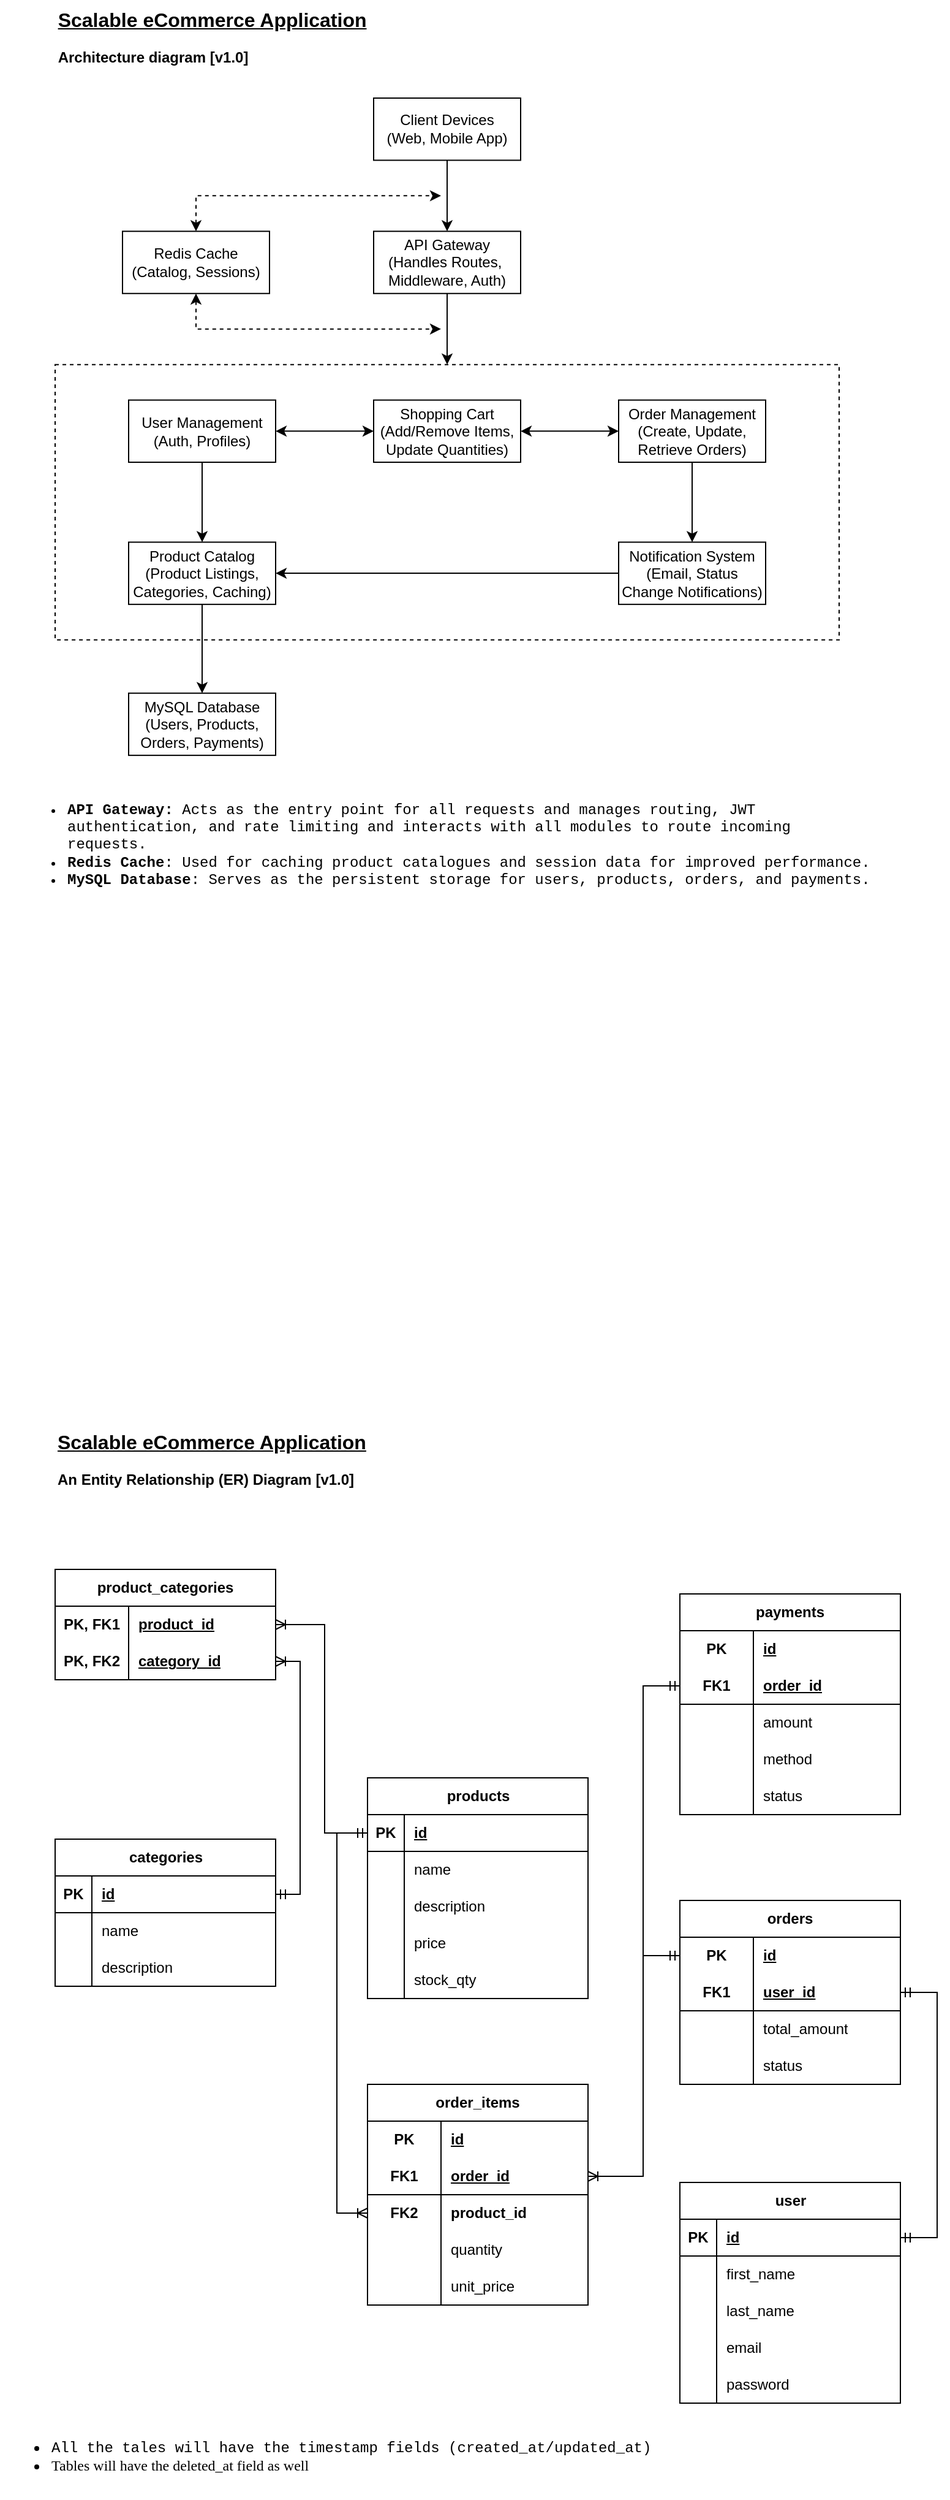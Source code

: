 <mxfile version="24.6.3" type="device">
  <diagram name="Page-1" id="AkU7p8pVx_OWg4FZY7pS">
    <mxGraphModel dx="1878" dy="1005" grid="1" gridSize="10" guides="1" tooltips="1" connect="1" arrows="1" fold="1" page="1" pageScale="1" pageWidth="850" pageHeight="1100" math="0" shadow="0">
      <root>
        <mxCell id="0" />
        <mxCell id="1" parent="0" />
        <mxCell id="Muo0XdyIpkIlNOoWgdLC-161" value="" style="group" vertex="1" connectable="0" parent="1">
          <mxGeometry x="60" y="40" width="660" height="746.457" as="geometry" />
        </mxCell>
        <mxCell id="Muo0XdyIpkIlNOoWgdLC-29" value="&lt;div&gt;&lt;b&gt;&lt;font style=&quot;font-size: 16px;&quot;&gt;&lt;u&gt;Scalable eCommerce Application&lt;/u&gt;&amp;nbsp;&lt;/font&gt;&lt;/b&gt;&lt;/div&gt;&lt;div align=&quot;left&quot;&gt;&lt;b style=&quot;font-size: 7px;&quot;&gt;&lt;font style=&quot;font-size: 7px;&quot;&gt;&amp;nbsp; &lt;br&gt;&lt;/font&gt;&lt;/b&gt;&lt;/div&gt;&lt;div align=&quot;left&quot;&gt;&lt;b&gt;&lt;font style=&quot;font-size: 12px;&quot;&gt;Architecture diagram [v1.0]&lt;/font&gt;&lt;/b&gt;&lt;/div&gt;" style="text;html=1;align=center;verticalAlign=middle;resizable=0;points=[];autosize=1;strokeColor=none;fillColor=none;" vertex="1" parent="Muo0XdyIpkIlNOoWgdLC-161">
          <mxGeometry x="10" width="280" height="60" as="geometry" />
        </mxCell>
        <mxCell id="Muo0XdyIpkIlNOoWgdLC-5" style="edgeStyle=orthogonalEdgeStyle;rounded=0;orthogonalLoop=1;jettySize=auto;html=1;" edge="1" parent="Muo0XdyIpkIlNOoWgdLC-161" source="Muo0XdyIpkIlNOoWgdLC-1" target="Muo0XdyIpkIlNOoWgdLC-2">
          <mxGeometry relative="1" as="geometry" />
        </mxCell>
        <mxCell id="Muo0XdyIpkIlNOoWgdLC-1" value="&lt;div&gt;Client Devices&lt;/div&gt;&lt;div&gt;(Web, Mobile App)&lt;/div&gt;" style="html=1;dashed=0;whiteSpace=wrap;" vertex="1" parent="Muo0XdyIpkIlNOoWgdLC-161">
          <mxGeometry x="280" y="80" width="120" height="50.709" as="geometry" />
        </mxCell>
        <mxCell id="Muo0XdyIpkIlNOoWgdLC-20" style="edgeStyle=orthogonalEdgeStyle;rounded=0;orthogonalLoop=1;jettySize=auto;html=1;entryX=0.5;entryY=0;entryDx=0;entryDy=0;" edge="1" parent="Muo0XdyIpkIlNOoWgdLC-161" source="Muo0XdyIpkIlNOoWgdLC-2" target="Muo0XdyIpkIlNOoWgdLC-19">
          <mxGeometry relative="1" as="geometry" />
        </mxCell>
        <mxCell id="Muo0XdyIpkIlNOoWgdLC-2" value="&lt;div&gt;API Gateway&lt;/div&gt;&lt;div&gt;(Handles Routes,&amp;nbsp; Middleware, Auth)&lt;/div&gt;" style="html=1;dashed=0;whiteSpace=wrap;" vertex="1" parent="Muo0XdyIpkIlNOoWgdLC-161">
          <mxGeometry x="280" y="188.661" width="120" height="50.709" as="geometry" />
        </mxCell>
        <mxCell id="Muo0XdyIpkIlNOoWgdLC-17" style="edgeStyle=orthogonalEdgeStyle;rounded=0;orthogonalLoop=1;jettySize=auto;html=1;" edge="1" parent="Muo0XdyIpkIlNOoWgdLC-161" source="Muo0XdyIpkIlNOoWgdLC-9" target="Muo0XdyIpkIlNOoWgdLC-10">
          <mxGeometry relative="1" as="geometry" />
        </mxCell>
        <mxCell id="Muo0XdyIpkIlNOoWgdLC-10" value="&lt;div&gt;MySQL Database&lt;/div&gt;&lt;div&gt;(Users, Products, Orders, Payments)&lt;/div&gt;" style="html=1;dashed=0;whiteSpace=wrap;" vertex="1" parent="Muo0XdyIpkIlNOoWgdLC-161">
          <mxGeometry x="80" y="565.354" width="120" height="50.709" as="geometry" />
        </mxCell>
        <mxCell id="Muo0XdyIpkIlNOoWgdLC-22" style="edgeStyle=elbowEdgeStyle;rounded=0;orthogonalLoop=1;jettySize=auto;html=1;startArrow=classic;startFill=1;endArrow=classic;endFill=1;dashed=1;" edge="1" parent="Muo0XdyIpkIlNOoWgdLC-161" source="Muo0XdyIpkIlNOoWgdLC-11">
          <mxGeometry relative="1" as="geometry">
            <mxPoint x="335" y="268.346" as="targetPoint" />
            <Array as="points">
              <mxPoint x="135" y="261.102" />
            </Array>
          </mxGeometry>
        </mxCell>
        <mxCell id="Muo0XdyIpkIlNOoWgdLC-11" value="&lt;div&gt;Redis Cache&lt;/div&gt;&lt;div&gt;(Catalog, Sessions)&lt;/div&gt;" style="html=1;dashed=0;whiteSpace=wrap;" vertex="1" parent="Muo0XdyIpkIlNOoWgdLC-161">
          <mxGeometry x="75" y="188.661" width="120" height="50.709" as="geometry" />
        </mxCell>
        <mxCell id="Muo0XdyIpkIlNOoWgdLC-21" value="" style="group" vertex="1" connectable="0" parent="Muo0XdyIpkIlNOoWgdLC-161">
          <mxGeometry x="20" y="297.323" width="640" height="224.567" as="geometry" />
        </mxCell>
        <mxCell id="Muo0XdyIpkIlNOoWgdLC-19" value="" style="html=1;dashed=1;whiteSpace=wrap;fillColor=none;" vertex="1" parent="Muo0XdyIpkIlNOoWgdLC-21">
          <mxGeometry width="640" height="224.567" as="geometry" />
        </mxCell>
        <mxCell id="Muo0XdyIpkIlNOoWgdLC-12" style="edgeStyle=orthogonalEdgeStyle;rounded=0;orthogonalLoop=1;jettySize=auto;html=1;startArrow=classic;startFill=1;" edge="1" parent="Muo0XdyIpkIlNOoWgdLC-21" source="Muo0XdyIpkIlNOoWgdLC-3" target="Muo0XdyIpkIlNOoWgdLC-4">
          <mxGeometry relative="1" as="geometry" />
        </mxCell>
        <mxCell id="Muo0XdyIpkIlNOoWgdLC-13" style="edgeStyle=orthogonalEdgeStyle;rounded=0;orthogonalLoop=1;jettySize=auto;html=1;startArrow=classic;startFill=1;" edge="1" parent="Muo0XdyIpkIlNOoWgdLC-21" source="Muo0XdyIpkIlNOoWgdLC-3" target="Muo0XdyIpkIlNOoWgdLC-7">
          <mxGeometry relative="1" as="geometry" />
        </mxCell>
        <mxCell id="Muo0XdyIpkIlNOoWgdLC-3" value="&lt;div&gt;Shopping Cart&lt;/div&gt;&lt;div&gt;(Add/Remove Items, Update Quantities)&lt;/div&gt;" style="html=1;dashed=0;whiteSpace=wrap;" vertex="1" parent="Muo0XdyIpkIlNOoWgdLC-21">
          <mxGeometry x="260" y="28.976" width="120" height="50.709" as="geometry" />
        </mxCell>
        <mxCell id="Muo0XdyIpkIlNOoWgdLC-16" style="edgeStyle=orthogonalEdgeStyle;rounded=0;orthogonalLoop=1;jettySize=auto;html=1;" edge="1" parent="Muo0XdyIpkIlNOoWgdLC-21" source="Muo0XdyIpkIlNOoWgdLC-4" target="Muo0XdyIpkIlNOoWgdLC-9">
          <mxGeometry relative="1" as="geometry" />
        </mxCell>
        <mxCell id="Muo0XdyIpkIlNOoWgdLC-4" value="&lt;div&gt;User Management&lt;/div&gt;&lt;div&gt;(Auth, Profiles)&lt;/div&gt;" style="html=1;dashed=0;whiteSpace=wrap;" vertex="1" parent="Muo0XdyIpkIlNOoWgdLC-21">
          <mxGeometry x="60" y="28.976" width="120" height="50.709" as="geometry" />
        </mxCell>
        <mxCell id="Muo0XdyIpkIlNOoWgdLC-14" style="edgeStyle=orthogonalEdgeStyle;rounded=0;orthogonalLoop=1;jettySize=auto;html=1;" edge="1" parent="Muo0XdyIpkIlNOoWgdLC-21" source="Muo0XdyIpkIlNOoWgdLC-7" target="Muo0XdyIpkIlNOoWgdLC-8">
          <mxGeometry relative="1" as="geometry" />
        </mxCell>
        <mxCell id="Muo0XdyIpkIlNOoWgdLC-7" value="&lt;div&gt;Order Management&lt;/div&gt;&lt;div&gt;(Create, Update, Retrieve Orders)&lt;/div&gt;" style="html=1;dashed=0;whiteSpace=wrap;" vertex="1" parent="Muo0XdyIpkIlNOoWgdLC-21">
          <mxGeometry x="460" y="28.976" width="120" height="50.709" as="geometry" />
        </mxCell>
        <mxCell id="Muo0XdyIpkIlNOoWgdLC-18" style="edgeStyle=orthogonalEdgeStyle;rounded=0;orthogonalLoop=1;jettySize=auto;html=1;" edge="1" parent="Muo0XdyIpkIlNOoWgdLC-21" source="Muo0XdyIpkIlNOoWgdLC-8" target="Muo0XdyIpkIlNOoWgdLC-9">
          <mxGeometry relative="1" as="geometry" />
        </mxCell>
        <mxCell id="Muo0XdyIpkIlNOoWgdLC-8" value="&lt;div&gt;Notification System&lt;/div&gt;&lt;div&gt;(Email, Status Change Notifications)&lt;/div&gt;" style="html=1;dashed=0;whiteSpace=wrap;" vertex="1" parent="Muo0XdyIpkIlNOoWgdLC-21">
          <mxGeometry x="460" y="144.882" width="120" height="50.709" as="geometry" />
        </mxCell>
        <mxCell id="Muo0XdyIpkIlNOoWgdLC-9" value="&lt;div&gt;Product Catalog&lt;/div&gt;&lt;div&gt;(Product Listings, Categories, Caching)&lt;/div&gt;" style="html=1;dashed=0;whiteSpace=wrap;" vertex="1" parent="Muo0XdyIpkIlNOoWgdLC-21">
          <mxGeometry x="60" y="144.882" width="120" height="50.709" as="geometry" />
        </mxCell>
        <mxCell id="Muo0XdyIpkIlNOoWgdLC-23" style="rounded=0;orthogonalLoop=1;jettySize=auto;html=1;startArrow=classic;startFill=1;endArrow=classic;endFill=1;exitX=0.5;exitY=0;exitDx=0;exitDy=0;edgeStyle=elbowEdgeStyle;dashed=1;" edge="1" parent="Muo0XdyIpkIlNOoWgdLC-161" source="Muo0XdyIpkIlNOoWgdLC-11">
          <mxGeometry relative="1" as="geometry">
            <mxPoint x="335" y="159.685" as="targetPoint" />
            <mxPoint x="145" y="246.614" as="sourcePoint" />
            <Array as="points">
              <mxPoint x="135" y="159.685" />
            </Array>
          </mxGeometry>
        </mxCell>
        <mxCell id="Muo0XdyIpkIlNOoWgdLC-27" value="&lt;div&gt;&lt;ul&gt;&lt;li&gt;&lt;strong&gt;API Gateway: &lt;/strong&gt;Acts as the entry point for all requests and manages routing, JWT authentication, and rate limiting and interacts with all modules to route incoming requests.&lt;/li&gt;&lt;li&gt;&lt;strong&gt;Redis Cache&lt;/strong&gt;: Used for caching product catalogues and session data for improved performance.&lt;/li&gt;&lt;li&gt;&lt;strong&gt;MySQL Database&lt;/strong&gt;: Serves as the persistent storage for users, products, orders, and payments.&lt;/li&gt;&lt;/ul&gt;&lt;/div&gt;" style="html=1;align=left;fillColor=none;strokeColor=none;strokeWidth=0;labelPosition=center;verticalLabelPosition=middle;verticalAlign=middle;whiteSpace=wrap;spacing=-30;fontFamily=Courier New;" vertex="1" parent="Muo0XdyIpkIlNOoWgdLC-161">
          <mxGeometry x="20" y="630.551" width="640" height="115.906" as="geometry" />
        </mxCell>
        <mxCell id="Muo0XdyIpkIlNOoWgdLC-165" value="" style="group" vertex="1" connectable="0" parent="1">
          <mxGeometry x="35" y="1200" width="765" height="878" as="geometry" />
        </mxCell>
        <mxCell id="Muo0XdyIpkIlNOoWgdLC-56" value="categories" style="shape=table;startSize=30;container=1;collapsible=1;childLayout=tableLayout;fixedRows=1;rowLines=0;fontStyle=1;align=center;resizeLast=1;html=1;" vertex="1" parent="Muo0XdyIpkIlNOoWgdLC-165">
          <mxGeometry x="45" y="340" width="180" height="120" as="geometry" />
        </mxCell>
        <mxCell id="Muo0XdyIpkIlNOoWgdLC-57" value="" style="shape=tableRow;horizontal=0;startSize=0;swimlaneHead=0;swimlaneBody=0;fillColor=none;collapsible=0;dropTarget=0;points=[[0,0.5],[1,0.5]];portConstraint=eastwest;top=0;left=0;right=0;bottom=1;" vertex="1" parent="Muo0XdyIpkIlNOoWgdLC-56">
          <mxGeometry y="30" width="180" height="30" as="geometry" />
        </mxCell>
        <mxCell id="Muo0XdyIpkIlNOoWgdLC-58" value="PK" style="shape=partialRectangle;connectable=0;fillColor=none;top=0;left=0;bottom=0;right=0;fontStyle=1;overflow=hidden;whiteSpace=wrap;html=1;" vertex="1" parent="Muo0XdyIpkIlNOoWgdLC-57">
          <mxGeometry width="30" height="30" as="geometry">
            <mxRectangle width="30" height="30" as="alternateBounds" />
          </mxGeometry>
        </mxCell>
        <mxCell id="Muo0XdyIpkIlNOoWgdLC-59" value="id" style="shape=partialRectangle;connectable=0;fillColor=none;top=0;left=0;bottom=0;right=0;align=left;spacingLeft=6;fontStyle=5;overflow=hidden;whiteSpace=wrap;html=1;" vertex="1" parent="Muo0XdyIpkIlNOoWgdLC-57">
          <mxGeometry x="30" width="150" height="30" as="geometry">
            <mxRectangle width="150" height="30" as="alternateBounds" />
          </mxGeometry>
        </mxCell>
        <mxCell id="Muo0XdyIpkIlNOoWgdLC-60" value="" style="shape=tableRow;horizontal=0;startSize=0;swimlaneHead=0;swimlaneBody=0;fillColor=none;collapsible=0;dropTarget=0;points=[[0,0.5],[1,0.5]];portConstraint=eastwest;top=0;left=0;right=0;bottom=0;" vertex="1" parent="Muo0XdyIpkIlNOoWgdLC-56">
          <mxGeometry y="60" width="180" height="30" as="geometry" />
        </mxCell>
        <mxCell id="Muo0XdyIpkIlNOoWgdLC-61" value="" style="shape=partialRectangle;connectable=0;fillColor=none;top=0;left=0;bottom=0;right=0;editable=1;overflow=hidden;whiteSpace=wrap;html=1;" vertex="1" parent="Muo0XdyIpkIlNOoWgdLC-60">
          <mxGeometry width="30" height="30" as="geometry">
            <mxRectangle width="30" height="30" as="alternateBounds" />
          </mxGeometry>
        </mxCell>
        <mxCell id="Muo0XdyIpkIlNOoWgdLC-62" value="name" style="shape=partialRectangle;connectable=0;fillColor=none;top=0;left=0;bottom=0;right=0;align=left;spacingLeft=6;overflow=hidden;whiteSpace=wrap;html=1;" vertex="1" parent="Muo0XdyIpkIlNOoWgdLC-60">
          <mxGeometry x="30" width="150" height="30" as="geometry">
            <mxRectangle width="150" height="30" as="alternateBounds" />
          </mxGeometry>
        </mxCell>
        <mxCell id="Muo0XdyIpkIlNOoWgdLC-63" value="" style="shape=tableRow;horizontal=0;startSize=0;swimlaneHead=0;swimlaneBody=0;fillColor=none;collapsible=0;dropTarget=0;points=[[0,0.5],[1,0.5]];portConstraint=eastwest;top=0;left=0;right=0;bottom=0;" vertex="1" parent="Muo0XdyIpkIlNOoWgdLC-56">
          <mxGeometry y="90" width="180" height="30" as="geometry" />
        </mxCell>
        <mxCell id="Muo0XdyIpkIlNOoWgdLC-64" value="" style="shape=partialRectangle;connectable=0;fillColor=none;top=0;left=0;bottom=0;right=0;editable=1;overflow=hidden;whiteSpace=wrap;html=1;" vertex="1" parent="Muo0XdyIpkIlNOoWgdLC-63">
          <mxGeometry width="30" height="30" as="geometry">
            <mxRectangle width="30" height="30" as="alternateBounds" />
          </mxGeometry>
        </mxCell>
        <mxCell id="Muo0XdyIpkIlNOoWgdLC-65" value="description" style="shape=partialRectangle;connectable=0;fillColor=none;top=0;left=0;bottom=0;right=0;align=left;spacingLeft=6;overflow=hidden;whiteSpace=wrap;html=1;" vertex="1" parent="Muo0XdyIpkIlNOoWgdLC-63">
          <mxGeometry x="30" width="150" height="30" as="geometry">
            <mxRectangle width="150" height="30" as="alternateBounds" />
          </mxGeometry>
        </mxCell>
        <mxCell id="Muo0XdyIpkIlNOoWgdLC-81" value="orders" style="shape=table;startSize=30;container=1;collapsible=1;childLayout=tableLayout;fixedRows=1;rowLines=0;fontStyle=1;align=center;resizeLast=1;html=1;whiteSpace=wrap;" vertex="1" parent="Muo0XdyIpkIlNOoWgdLC-165">
          <mxGeometry x="555" y="390" width="180" height="150" as="geometry" />
        </mxCell>
        <mxCell id="Muo0XdyIpkIlNOoWgdLC-82" value="" style="shape=tableRow;horizontal=0;startSize=0;swimlaneHead=0;swimlaneBody=0;fillColor=none;collapsible=0;dropTarget=0;points=[[0,0.5],[1,0.5]];portConstraint=eastwest;top=0;left=0;right=0;bottom=0;html=1;" vertex="1" parent="Muo0XdyIpkIlNOoWgdLC-81">
          <mxGeometry y="30" width="180" height="30" as="geometry" />
        </mxCell>
        <mxCell id="Muo0XdyIpkIlNOoWgdLC-83" value="PK" style="shape=partialRectangle;connectable=0;fillColor=none;top=0;left=0;bottom=0;right=0;fontStyle=1;overflow=hidden;html=1;whiteSpace=wrap;" vertex="1" parent="Muo0XdyIpkIlNOoWgdLC-82">
          <mxGeometry width="60" height="30" as="geometry">
            <mxRectangle width="60" height="30" as="alternateBounds" />
          </mxGeometry>
        </mxCell>
        <mxCell id="Muo0XdyIpkIlNOoWgdLC-84" value="&lt;div&gt;id&lt;/div&gt;" style="shape=partialRectangle;connectable=0;fillColor=none;top=0;left=0;bottom=0;right=0;align=left;spacingLeft=6;fontStyle=5;overflow=hidden;html=1;whiteSpace=wrap;" vertex="1" parent="Muo0XdyIpkIlNOoWgdLC-82">
          <mxGeometry x="60" width="120" height="30" as="geometry">
            <mxRectangle width="120" height="30" as="alternateBounds" />
          </mxGeometry>
        </mxCell>
        <mxCell id="Muo0XdyIpkIlNOoWgdLC-85" value="" style="shape=tableRow;horizontal=0;startSize=0;swimlaneHead=0;swimlaneBody=0;fillColor=none;collapsible=0;dropTarget=0;points=[[0,0.5],[1,0.5]];portConstraint=eastwest;top=0;left=0;right=0;bottom=1;html=1;" vertex="1" parent="Muo0XdyIpkIlNOoWgdLC-81">
          <mxGeometry y="60" width="180" height="30" as="geometry" />
        </mxCell>
        <mxCell id="Muo0XdyIpkIlNOoWgdLC-86" value="FK1" style="shape=partialRectangle;connectable=0;fillColor=none;top=0;left=0;bottom=0;right=0;fontStyle=1;overflow=hidden;html=1;whiteSpace=wrap;" vertex="1" parent="Muo0XdyIpkIlNOoWgdLC-85">
          <mxGeometry width="60" height="30" as="geometry">
            <mxRectangle width="60" height="30" as="alternateBounds" />
          </mxGeometry>
        </mxCell>
        <mxCell id="Muo0XdyIpkIlNOoWgdLC-87" value="user_id" style="shape=partialRectangle;connectable=0;fillColor=none;top=0;left=0;bottom=0;right=0;align=left;spacingLeft=6;fontStyle=5;overflow=hidden;html=1;whiteSpace=wrap;" vertex="1" parent="Muo0XdyIpkIlNOoWgdLC-85">
          <mxGeometry x="60" width="120" height="30" as="geometry">
            <mxRectangle width="120" height="30" as="alternateBounds" />
          </mxGeometry>
        </mxCell>
        <mxCell id="Muo0XdyIpkIlNOoWgdLC-88" value="" style="shape=tableRow;horizontal=0;startSize=0;swimlaneHead=0;swimlaneBody=0;fillColor=none;collapsible=0;dropTarget=0;points=[[0,0.5],[1,0.5]];portConstraint=eastwest;top=0;left=0;right=0;bottom=0;html=1;" vertex="1" parent="Muo0XdyIpkIlNOoWgdLC-81">
          <mxGeometry y="90" width="180" height="30" as="geometry" />
        </mxCell>
        <mxCell id="Muo0XdyIpkIlNOoWgdLC-89" value="" style="shape=partialRectangle;connectable=0;fillColor=none;top=0;left=0;bottom=0;right=0;editable=1;overflow=hidden;html=1;whiteSpace=wrap;" vertex="1" parent="Muo0XdyIpkIlNOoWgdLC-88">
          <mxGeometry width="60" height="30" as="geometry">
            <mxRectangle width="60" height="30" as="alternateBounds" />
          </mxGeometry>
        </mxCell>
        <mxCell id="Muo0XdyIpkIlNOoWgdLC-90" value="total_amount" style="shape=partialRectangle;connectable=0;fillColor=none;top=0;left=0;bottom=0;right=0;align=left;spacingLeft=6;overflow=hidden;html=1;whiteSpace=wrap;" vertex="1" parent="Muo0XdyIpkIlNOoWgdLC-88">
          <mxGeometry x="60" width="120" height="30" as="geometry">
            <mxRectangle width="120" height="30" as="alternateBounds" />
          </mxGeometry>
        </mxCell>
        <mxCell id="Muo0XdyIpkIlNOoWgdLC-91" value="" style="shape=tableRow;horizontal=0;startSize=0;swimlaneHead=0;swimlaneBody=0;fillColor=none;collapsible=0;dropTarget=0;points=[[0,0.5],[1,0.5]];portConstraint=eastwest;top=0;left=0;right=0;bottom=0;html=1;" vertex="1" parent="Muo0XdyIpkIlNOoWgdLC-81">
          <mxGeometry y="120" width="180" height="30" as="geometry" />
        </mxCell>
        <mxCell id="Muo0XdyIpkIlNOoWgdLC-92" value="" style="shape=partialRectangle;connectable=0;fillColor=none;top=0;left=0;bottom=0;right=0;editable=1;overflow=hidden;html=1;whiteSpace=wrap;" vertex="1" parent="Muo0XdyIpkIlNOoWgdLC-91">
          <mxGeometry width="60" height="30" as="geometry">
            <mxRectangle width="60" height="30" as="alternateBounds" />
          </mxGeometry>
        </mxCell>
        <mxCell id="Muo0XdyIpkIlNOoWgdLC-93" value="status" style="shape=partialRectangle;connectable=0;fillColor=none;top=0;left=0;bottom=0;right=0;align=left;spacingLeft=6;overflow=hidden;html=1;whiteSpace=wrap;" vertex="1" parent="Muo0XdyIpkIlNOoWgdLC-91">
          <mxGeometry x="60" width="120" height="30" as="geometry">
            <mxRectangle width="120" height="30" as="alternateBounds" />
          </mxGeometry>
        </mxCell>
        <mxCell id="Muo0XdyIpkIlNOoWgdLC-94" value="payments" style="shape=table;startSize=30;container=1;collapsible=1;childLayout=tableLayout;fixedRows=1;rowLines=0;fontStyle=1;align=center;resizeLast=1;html=1;whiteSpace=wrap;" vertex="1" parent="Muo0XdyIpkIlNOoWgdLC-165">
          <mxGeometry x="555" y="140" width="180" height="180" as="geometry" />
        </mxCell>
        <mxCell id="Muo0XdyIpkIlNOoWgdLC-95" value="" style="shape=tableRow;horizontal=0;startSize=0;swimlaneHead=0;swimlaneBody=0;fillColor=none;collapsible=0;dropTarget=0;points=[[0,0.5],[1,0.5]];portConstraint=eastwest;top=0;left=0;right=0;bottom=0;html=1;" vertex="1" parent="Muo0XdyIpkIlNOoWgdLC-94">
          <mxGeometry y="30" width="180" height="30" as="geometry" />
        </mxCell>
        <mxCell id="Muo0XdyIpkIlNOoWgdLC-96" value="PK" style="shape=partialRectangle;connectable=0;fillColor=none;top=0;left=0;bottom=0;right=0;fontStyle=1;overflow=hidden;html=1;whiteSpace=wrap;" vertex="1" parent="Muo0XdyIpkIlNOoWgdLC-95">
          <mxGeometry width="60" height="30" as="geometry">
            <mxRectangle width="60" height="30" as="alternateBounds" />
          </mxGeometry>
        </mxCell>
        <mxCell id="Muo0XdyIpkIlNOoWgdLC-97" value="&lt;div&gt;id&lt;/div&gt;" style="shape=partialRectangle;connectable=0;fillColor=none;top=0;left=0;bottom=0;right=0;align=left;spacingLeft=6;fontStyle=5;overflow=hidden;html=1;whiteSpace=wrap;" vertex="1" parent="Muo0XdyIpkIlNOoWgdLC-95">
          <mxGeometry x="60" width="120" height="30" as="geometry">
            <mxRectangle width="120" height="30" as="alternateBounds" />
          </mxGeometry>
        </mxCell>
        <mxCell id="Muo0XdyIpkIlNOoWgdLC-98" value="" style="shape=tableRow;horizontal=0;startSize=0;swimlaneHead=0;swimlaneBody=0;fillColor=none;collapsible=0;dropTarget=0;points=[[0,0.5],[1,0.5]];portConstraint=eastwest;top=0;left=0;right=0;bottom=1;html=1;" vertex="1" parent="Muo0XdyIpkIlNOoWgdLC-94">
          <mxGeometry y="60" width="180" height="30" as="geometry" />
        </mxCell>
        <mxCell id="Muo0XdyIpkIlNOoWgdLC-99" value="FK1" style="shape=partialRectangle;connectable=0;fillColor=none;top=0;left=0;bottom=0;right=0;fontStyle=1;overflow=hidden;html=1;whiteSpace=wrap;" vertex="1" parent="Muo0XdyIpkIlNOoWgdLC-98">
          <mxGeometry width="60" height="30" as="geometry">
            <mxRectangle width="60" height="30" as="alternateBounds" />
          </mxGeometry>
        </mxCell>
        <mxCell id="Muo0XdyIpkIlNOoWgdLC-100" value="order_id" style="shape=partialRectangle;connectable=0;fillColor=none;top=0;left=0;bottom=0;right=0;align=left;spacingLeft=6;fontStyle=5;overflow=hidden;html=1;whiteSpace=wrap;" vertex="1" parent="Muo0XdyIpkIlNOoWgdLC-98">
          <mxGeometry x="60" width="120" height="30" as="geometry">
            <mxRectangle width="120" height="30" as="alternateBounds" />
          </mxGeometry>
        </mxCell>
        <mxCell id="Muo0XdyIpkIlNOoWgdLC-101" value="" style="shape=tableRow;horizontal=0;startSize=0;swimlaneHead=0;swimlaneBody=0;fillColor=none;collapsible=0;dropTarget=0;points=[[0,0.5],[1,0.5]];portConstraint=eastwest;top=0;left=0;right=0;bottom=0;html=1;" vertex="1" parent="Muo0XdyIpkIlNOoWgdLC-94">
          <mxGeometry y="90" width="180" height="30" as="geometry" />
        </mxCell>
        <mxCell id="Muo0XdyIpkIlNOoWgdLC-102" value="" style="shape=partialRectangle;connectable=0;fillColor=none;top=0;left=0;bottom=0;right=0;editable=1;overflow=hidden;html=1;whiteSpace=wrap;" vertex="1" parent="Muo0XdyIpkIlNOoWgdLC-101">
          <mxGeometry width="60" height="30" as="geometry">
            <mxRectangle width="60" height="30" as="alternateBounds" />
          </mxGeometry>
        </mxCell>
        <mxCell id="Muo0XdyIpkIlNOoWgdLC-103" value="amount" style="shape=partialRectangle;connectable=0;fillColor=none;top=0;left=0;bottom=0;right=0;align=left;spacingLeft=6;overflow=hidden;html=1;whiteSpace=wrap;" vertex="1" parent="Muo0XdyIpkIlNOoWgdLC-101">
          <mxGeometry x="60" width="120" height="30" as="geometry">
            <mxRectangle width="120" height="30" as="alternateBounds" />
          </mxGeometry>
        </mxCell>
        <mxCell id="Muo0XdyIpkIlNOoWgdLC-104" value="" style="shape=tableRow;horizontal=0;startSize=0;swimlaneHead=0;swimlaneBody=0;fillColor=none;collapsible=0;dropTarget=0;points=[[0,0.5],[1,0.5]];portConstraint=eastwest;top=0;left=0;right=0;bottom=0;html=1;" vertex="1" parent="Muo0XdyIpkIlNOoWgdLC-94">
          <mxGeometry y="120" width="180" height="30" as="geometry" />
        </mxCell>
        <mxCell id="Muo0XdyIpkIlNOoWgdLC-105" value="" style="shape=partialRectangle;connectable=0;fillColor=none;top=0;left=0;bottom=0;right=0;editable=1;overflow=hidden;html=1;whiteSpace=wrap;" vertex="1" parent="Muo0XdyIpkIlNOoWgdLC-104">
          <mxGeometry width="60" height="30" as="geometry">
            <mxRectangle width="60" height="30" as="alternateBounds" />
          </mxGeometry>
        </mxCell>
        <mxCell id="Muo0XdyIpkIlNOoWgdLC-106" value="method" style="shape=partialRectangle;connectable=0;fillColor=none;top=0;left=0;bottom=0;right=0;align=left;spacingLeft=6;overflow=hidden;html=1;whiteSpace=wrap;" vertex="1" parent="Muo0XdyIpkIlNOoWgdLC-104">
          <mxGeometry x="60" width="120" height="30" as="geometry">
            <mxRectangle width="120" height="30" as="alternateBounds" />
          </mxGeometry>
        </mxCell>
        <mxCell id="Muo0XdyIpkIlNOoWgdLC-107" value="" style="shape=tableRow;horizontal=0;startSize=0;swimlaneHead=0;swimlaneBody=0;fillColor=none;collapsible=0;dropTarget=0;points=[[0,0.5],[1,0.5]];portConstraint=eastwest;top=0;left=0;right=0;bottom=0;html=1;" vertex="1" parent="Muo0XdyIpkIlNOoWgdLC-94">
          <mxGeometry y="150" width="180" height="30" as="geometry" />
        </mxCell>
        <mxCell id="Muo0XdyIpkIlNOoWgdLC-108" value="" style="shape=partialRectangle;connectable=0;fillColor=none;top=0;left=0;bottom=0;right=0;editable=1;overflow=hidden;html=1;whiteSpace=wrap;" vertex="1" parent="Muo0XdyIpkIlNOoWgdLC-107">
          <mxGeometry width="60" height="30" as="geometry">
            <mxRectangle width="60" height="30" as="alternateBounds" />
          </mxGeometry>
        </mxCell>
        <mxCell id="Muo0XdyIpkIlNOoWgdLC-109" value="status" style="shape=partialRectangle;connectable=0;fillColor=none;top=0;left=0;bottom=0;right=0;align=left;spacingLeft=6;overflow=hidden;html=1;whiteSpace=wrap;" vertex="1" parent="Muo0XdyIpkIlNOoWgdLC-107">
          <mxGeometry x="60" width="120" height="30" as="geometry">
            <mxRectangle width="120" height="30" as="alternateBounds" />
          </mxGeometry>
        </mxCell>
        <mxCell id="Muo0XdyIpkIlNOoWgdLC-135" value="product_categories" style="shape=table;startSize=30;container=1;collapsible=1;childLayout=tableLayout;fixedRows=1;rowLines=0;fontStyle=1;align=center;resizeLast=1;html=1;whiteSpace=wrap;" vertex="1" parent="Muo0XdyIpkIlNOoWgdLC-165">
          <mxGeometry x="45" y="120" width="180" height="90" as="geometry" />
        </mxCell>
        <mxCell id="Muo0XdyIpkIlNOoWgdLC-136" value="" style="shape=tableRow;horizontal=0;startSize=0;swimlaneHead=0;swimlaneBody=0;fillColor=none;collapsible=0;dropTarget=0;points=[[0,0.5],[1,0.5]];portConstraint=eastwest;top=0;left=0;right=0;bottom=0;html=1;" vertex="1" parent="Muo0XdyIpkIlNOoWgdLC-135">
          <mxGeometry y="30" width="180" height="30" as="geometry" />
        </mxCell>
        <mxCell id="Muo0XdyIpkIlNOoWgdLC-137" value="PK, FK1" style="shape=partialRectangle;connectable=0;fillColor=none;top=0;left=0;bottom=0;right=0;fontStyle=1;overflow=hidden;html=1;whiteSpace=wrap;" vertex="1" parent="Muo0XdyIpkIlNOoWgdLC-136">
          <mxGeometry width="60" height="30" as="geometry">
            <mxRectangle width="60" height="30" as="alternateBounds" />
          </mxGeometry>
        </mxCell>
        <mxCell id="Muo0XdyIpkIlNOoWgdLC-138" value="product_id" style="shape=partialRectangle;connectable=0;fillColor=none;top=0;left=0;bottom=0;right=0;align=left;spacingLeft=6;fontStyle=5;overflow=hidden;html=1;whiteSpace=wrap;" vertex="1" parent="Muo0XdyIpkIlNOoWgdLC-136">
          <mxGeometry x="60" width="120" height="30" as="geometry">
            <mxRectangle width="120" height="30" as="alternateBounds" />
          </mxGeometry>
        </mxCell>
        <mxCell id="Muo0XdyIpkIlNOoWgdLC-139" value="" style="shape=tableRow;horizontal=0;startSize=0;swimlaneHead=0;swimlaneBody=0;fillColor=none;collapsible=0;dropTarget=0;points=[[0,0.5],[1,0.5]];portConstraint=eastwest;top=0;left=0;right=0;bottom=1;html=1;" vertex="1" parent="Muo0XdyIpkIlNOoWgdLC-135">
          <mxGeometry y="60" width="180" height="30" as="geometry" />
        </mxCell>
        <mxCell id="Muo0XdyIpkIlNOoWgdLC-140" value="PK, FK2" style="shape=partialRectangle;connectable=0;fillColor=none;top=0;left=0;bottom=0;right=0;fontStyle=1;overflow=hidden;html=1;whiteSpace=wrap;" vertex="1" parent="Muo0XdyIpkIlNOoWgdLC-139">
          <mxGeometry width="60" height="30" as="geometry">
            <mxRectangle width="60" height="30" as="alternateBounds" />
          </mxGeometry>
        </mxCell>
        <mxCell id="Muo0XdyIpkIlNOoWgdLC-141" value="category_id" style="shape=partialRectangle;connectable=0;fillColor=none;top=0;left=0;bottom=0;right=0;align=left;spacingLeft=6;fontStyle=5;overflow=hidden;html=1;whiteSpace=wrap;" vertex="1" parent="Muo0XdyIpkIlNOoWgdLC-139">
          <mxGeometry x="60" width="120" height="30" as="geometry">
            <mxRectangle width="120" height="30" as="alternateBounds" />
          </mxGeometry>
        </mxCell>
        <mxCell id="Muo0XdyIpkIlNOoWgdLC-30" value="user        " style="shape=table;startSize=30;container=1;collapsible=1;childLayout=tableLayout;fixedRows=1;rowLines=0;fontStyle=1;align=center;resizeLast=1;html=1;" vertex="1" parent="Muo0XdyIpkIlNOoWgdLC-165">
          <mxGeometry x="555" y="620" width="180" height="180" as="geometry" />
        </mxCell>
        <mxCell id="Muo0XdyIpkIlNOoWgdLC-31" value="" style="shape=tableRow;horizontal=0;startSize=0;swimlaneHead=0;swimlaneBody=0;fillColor=none;collapsible=0;dropTarget=0;points=[[0,0.5],[1,0.5]];portConstraint=eastwest;top=0;left=0;right=0;bottom=1;" vertex="1" parent="Muo0XdyIpkIlNOoWgdLC-30">
          <mxGeometry y="30" width="180" height="30" as="geometry" />
        </mxCell>
        <mxCell id="Muo0XdyIpkIlNOoWgdLC-32" value="PK" style="shape=partialRectangle;connectable=0;fillColor=none;top=0;left=0;bottom=0;right=0;fontStyle=1;overflow=hidden;whiteSpace=wrap;html=1;" vertex="1" parent="Muo0XdyIpkIlNOoWgdLC-31">
          <mxGeometry width="30" height="30" as="geometry">
            <mxRectangle width="30" height="30" as="alternateBounds" />
          </mxGeometry>
        </mxCell>
        <mxCell id="Muo0XdyIpkIlNOoWgdLC-33" value="id" style="shape=partialRectangle;connectable=0;fillColor=none;top=0;left=0;bottom=0;right=0;align=left;spacingLeft=6;fontStyle=5;overflow=hidden;whiteSpace=wrap;html=1;" vertex="1" parent="Muo0XdyIpkIlNOoWgdLC-31">
          <mxGeometry x="30" width="150" height="30" as="geometry">
            <mxRectangle width="150" height="30" as="alternateBounds" />
          </mxGeometry>
        </mxCell>
        <mxCell id="Muo0XdyIpkIlNOoWgdLC-34" value="" style="shape=tableRow;horizontal=0;startSize=0;swimlaneHead=0;swimlaneBody=0;fillColor=none;collapsible=0;dropTarget=0;points=[[0,0.5],[1,0.5]];portConstraint=eastwest;top=0;left=0;right=0;bottom=0;" vertex="1" parent="Muo0XdyIpkIlNOoWgdLC-30">
          <mxGeometry y="60" width="180" height="30" as="geometry" />
        </mxCell>
        <mxCell id="Muo0XdyIpkIlNOoWgdLC-35" value="" style="shape=partialRectangle;connectable=0;fillColor=none;top=0;left=0;bottom=0;right=0;editable=1;overflow=hidden;whiteSpace=wrap;html=1;" vertex="1" parent="Muo0XdyIpkIlNOoWgdLC-34">
          <mxGeometry width="30" height="30" as="geometry">
            <mxRectangle width="30" height="30" as="alternateBounds" />
          </mxGeometry>
        </mxCell>
        <mxCell id="Muo0XdyIpkIlNOoWgdLC-36" value="first_name" style="shape=partialRectangle;connectable=0;fillColor=none;top=0;left=0;bottom=0;right=0;align=left;spacingLeft=6;overflow=hidden;whiteSpace=wrap;html=1;" vertex="1" parent="Muo0XdyIpkIlNOoWgdLC-34">
          <mxGeometry x="30" width="150" height="30" as="geometry">
            <mxRectangle width="150" height="30" as="alternateBounds" />
          </mxGeometry>
        </mxCell>
        <mxCell id="Muo0XdyIpkIlNOoWgdLC-37" value="" style="shape=tableRow;horizontal=0;startSize=0;swimlaneHead=0;swimlaneBody=0;fillColor=none;collapsible=0;dropTarget=0;points=[[0,0.5],[1,0.5]];portConstraint=eastwest;top=0;left=0;right=0;bottom=0;" vertex="1" parent="Muo0XdyIpkIlNOoWgdLC-30">
          <mxGeometry y="90" width="180" height="30" as="geometry" />
        </mxCell>
        <mxCell id="Muo0XdyIpkIlNOoWgdLC-38" value="" style="shape=partialRectangle;connectable=0;fillColor=none;top=0;left=0;bottom=0;right=0;editable=1;overflow=hidden;whiteSpace=wrap;html=1;" vertex="1" parent="Muo0XdyIpkIlNOoWgdLC-37">
          <mxGeometry width="30" height="30" as="geometry">
            <mxRectangle width="30" height="30" as="alternateBounds" />
          </mxGeometry>
        </mxCell>
        <mxCell id="Muo0XdyIpkIlNOoWgdLC-39" value="last_name" style="shape=partialRectangle;connectable=0;fillColor=none;top=0;left=0;bottom=0;right=0;align=left;spacingLeft=6;overflow=hidden;whiteSpace=wrap;html=1;" vertex="1" parent="Muo0XdyIpkIlNOoWgdLC-37">
          <mxGeometry x="30" width="150" height="30" as="geometry">
            <mxRectangle width="150" height="30" as="alternateBounds" />
          </mxGeometry>
        </mxCell>
        <mxCell id="Muo0XdyIpkIlNOoWgdLC-40" value="" style="shape=tableRow;horizontal=0;startSize=0;swimlaneHead=0;swimlaneBody=0;fillColor=none;collapsible=0;dropTarget=0;points=[[0,0.5],[1,0.5]];portConstraint=eastwest;top=0;left=0;right=0;bottom=0;" vertex="1" parent="Muo0XdyIpkIlNOoWgdLC-30">
          <mxGeometry y="120" width="180" height="30" as="geometry" />
        </mxCell>
        <mxCell id="Muo0XdyIpkIlNOoWgdLC-41" value="" style="shape=partialRectangle;connectable=0;fillColor=none;top=0;left=0;bottom=0;right=0;editable=1;overflow=hidden;whiteSpace=wrap;html=1;" vertex="1" parent="Muo0XdyIpkIlNOoWgdLC-40">
          <mxGeometry width="30" height="30" as="geometry">
            <mxRectangle width="30" height="30" as="alternateBounds" />
          </mxGeometry>
        </mxCell>
        <mxCell id="Muo0XdyIpkIlNOoWgdLC-42" value="email" style="shape=partialRectangle;connectable=0;fillColor=none;top=0;left=0;bottom=0;right=0;align=left;spacingLeft=6;overflow=hidden;whiteSpace=wrap;html=1;" vertex="1" parent="Muo0XdyIpkIlNOoWgdLC-40">
          <mxGeometry x="30" width="150" height="30" as="geometry">
            <mxRectangle width="150" height="30" as="alternateBounds" />
          </mxGeometry>
        </mxCell>
        <mxCell id="Muo0XdyIpkIlNOoWgdLC-75" value="" style="shape=tableRow;horizontal=0;startSize=0;swimlaneHead=0;swimlaneBody=0;fillColor=none;collapsible=0;dropTarget=0;points=[[0,0.5],[1,0.5]];portConstraint=eastwest;top=0;left=0;right=0;bottom=0;" vertex="1" parent="Muo0XdyIpkIlNOoWgdLC-30">
          <mxGeometry y="150" width="180" height="30" as="geometry" />
        </mxCell>
        <mxCell id="Muo0XdyIpkIlNOoWgdLC-76" value="" style="shape=partialRectangle;connectable=0;fillColor=none;top=0;left=0;bottom=0;right=0;editable=1;overflow=hidden;whiteSpace=wrap;html=1;" vertex="1" parent="Muo0XdyIpkIlNOoWgdLC-75">
          <mxGeometry width="30" height="30" as="geometry">
            <mxRectangle width="30" height="30" as="alternateBounds" />
          </mxGeometry>
        </mxCell>
        <mxCell id="Muo0XdyIpkIlNOoWgdLC-77" value="password" style="shape=partialRectangle;connectable=0;fillColor=none;top=0;left=0;bottom=0;right=0;align=left;spacingLeft=6;overflow=hidden;whiteSpace=wrap;html=1;" vertex="1" parent="Muo0XdyIpkIlNOoWgdLC-75">
          <mxGeometry x="30" width="150" height="30" as="geometry">
            <mxRectangle width="150" height="30" as="alternateBounds" />
          </mxGeometry>
        </mxCell>
        <mxCell id="Muo0XdyIpkIlNOoWgdLC-155" value="" style="edgeStyle=elbowEdgeStyle;fontSize=12;html=1;endArrow=ERoneToMany;startArrow=ERmandOne;rounded=0;" edge="1" parent="Muo0XdyIpkIlNOoWgdLC-165" source="Muo0XdyIpkIlNOoWgdLC-44" target="Muo0XdyIpkIlNOoWgdLC-136">
          <mxGeometry width="100" height="100" relative="1" as="geometry">
            <mxPoint x="180" y="570" as="sourcePoint" />
            <mxPoint x="280" y="470" as="targetPoint" />
            <Array as="points">
              <mxPoint x="265" y="250" />
            </Array>
          </mxGeometry>
        </mxCell>
        <mxCell id="Muo0XdyIpkIlNOoWgdLC-156" value="" style="edgeStyle=elbowEdgeStyle;fontSize=12;html=1;endArrow=ERoneToMany;startArrow=ERmandOne;rounded=0;" edge="1" parent="Muo0XdyIpkIlNOoWgdLC-165" source="Muo0XdyIpkIlNOoWgdLC-57" target="Muo0XdyIpkIlNOoWgdLC-139">
          <mxGeometry width="100" height="100" relative="1" as="geometry">
            <mxPoint x="290" y="384" as="sourcePoint" />
            <mxPoint x="215" y="465" as="targetPoint" />
            <Array as="points">
              <mxPoint x="245" y="300" />
            </Array>
          </mxGeometry>
        </mxCell>
        <mxCell id="Muo0XdyIpkIlNOoWgdLC-157" value="" style="edgeStyle=elbowEdgeStyle;fontSize=12;html=1;endArrow=ERoneToMany;startArrow=ERmandOne;rounded=0;" edge="1" parent="Muo0XdyIpkIlNOoWgdLC-165" source="Muo0XdyIpkIlNOoWgdLC-82" target="Muo0XdyIpkIlNOoWgdLC-120">
          <mxGeometry width="100" height="100" relative="1" as="geometry">
            <mxPoint x="290" y="384" as="sourcePoint" />
            <mxPoint x="215" y="465" as="targetPoint" />
            <Array as="points">
              <mxPoint x="525" y="520" />
            </Array>
          </mxGeometry>
        </mxCell>
        <mxCell id="Muo0XdyIpkIlNOoWgdLC-159" value="" style="edgeStyle=elbowEdgeStyle;fontSize=12;html=1;endArrow=ERmandOne;startArrow=ERmandOne;rounded=0;" edge="1" parent="Muo0XdyIpkIlNOoWgdLC-165" source="Muo0XdyIpkIlNOoWgdLC-31" target="Muo0XdyIpkIlNOoWgdLC-85">
          <mxGeometry width="100" height="100" relative="1" as="geometry">
            <mxPoint x="415" y="740" as="sourcePoint" />
            <mxPoint x="515" y="640" as="targetPoint" />
            <Array as="points">
              <mxPoint x="765" y="570" />
            </Array>
          </mxGeometry>
        </mxCell>
        <mxCell id="Muo0XdyIpkIlNOoWgdLC-43" value="products" style="shape=table;startSize=30;container=1;collapsible=1;childLayout=tableLayout;fixedRows=1;rowLines=0;fontStyle=1;align=center;resizeLast=1;html=1;" vertex="1" parent="Muo0XdyIpkIlNOoWgdLC-165">
          <mxGeometry x="300" y="289.996" width="180" height="180" as="geometry" />
        </mxCell>
        <mxCell id="Muo0XdyIpkIlNOoWgdLC-44" value="" style="shape=tableRow;horizontal=0;startSize=0;swimlaneHead=0;swimlaneBody=0;fillColor=none;collapsible=0;dropTarget=0;points=[[0,0.5],[1,0.5]];portConstraint=eastwest;top=0;left=0;right=0;bottom=1;" vertex="1" parent="Muo0XdyIpkIlNOoWgdLC-43">
          <mxGeometry y="30" width="180" height="30" as="geometry" />
        </mxCell>
        <mxCell id="Muo0XdyIpkIlNOoWgdLC-45" value="PK" style="shape=partialRectangle;connectable=0;fillColor=none;top=0;left=0;bottom=0;right=0;fontStyle=1;overflow=hidden;whiteSpace=wrap;html=1;" vertex="1" parent="Muo0XdyIpkIlNOoWgdLC-44">
          <mxGeometry width="30" height="30" as="geometry">
            <mxRectangle width="30" height="30" as="alternateBounds" />
          </mxGeometry>
        </mxCell>
        <mxCell id="Muo0XdyIpkIlNOoWgdLC-46" value="id" style="shape=partialRectangle;connectable=0;fillColor=none;top=0;left=0;bottom=0;right=0;align=left;spacingLeft=6;fontStyle=5;overflow=hidden;whiteSpace=wrap;html=1;" vertex="1" parent="Muo0XdyIpkIlNOoWgdLC-44">
          <mxGeometry x="30" width="150" height="30" as="geometry">
            <mxRectangle width="150" height="30" as="alternateBounds" />
          </mxGeometry>
        </mxCell>
        <mxCell id="Muo0XdyIpkIlNOoWgdLC-47" value="" style="shape=tableRow;horizontal=0;startSize=0;swimlaneHead=0;swimlaneBody=0;fillColor=none;collapsible=0;dropTarget=0;points=[[0,0.5],[1,0.5]];portConstraint=eastwest;top=0;left=0;right=0;bottom=0;" vertex="1" parent="Muo0XdyIpkIlNOoWgdLC-43">
          <mxGeometry y="60" width="180" height="30" as="geometry" />
        </mxCell>
        <mxCell id="Muo0XdyIpkIlNOoWgdLC-48" value="" style="shape=partialRectangle;connectable=0;fillColor=none;top=0;left=0;bottom=0;right=0;editable=1;overflow=hidden;whiteSpace=wrap;html=1;" vertex="1" parent="Muo0XdyIpkIlNOoWgdLC-47">
          <mxGeometry width="30" height="30" as="geometry">
            <mxRectangle width="30" height="30" as="alternateBounds" />
          </mxGeometry>
        </mxCell>
        <mxCell id="Muo0XdyIpkIlNOoWgdLC-49" value="name" style="shape=partialRectangle;connectable=0;fillColor=none;top=0;left=0;bottom=0;right=0;align=left;spacingLeft=6;overflow=hidden;whiteSpace=wrap;html=1;" vertex="1" parent="Muo0XdyIpkIlNOoWgdLC-47">
          <mxGeometry x="30" width="150" height="30" as="geometry">
            <mxRectangle width="150" height="30" as="alternateBounds" />
          </mxGeometry>
        </mxCell>
        <mxCell id="Muo0XdyIpkIlNOoWgdLC-50" value="" style="shape=tableRow;horizontal=0;startSize=0;swimlaneHead=0;swimlaneBody=0;fillColor=none;collapsible=0;dropTarget=0;points=[[0,0.5],[1,0.5]];portConstraint=eastwest;top=0;left=0;right=0;bottom=0;" vertex="1" parent="Muo0XdyIpkIlNOoWgdLC-43">
          <mxGeometry y="90" width="180" height="30" as="geometry" />
        </mxCell>
        <mxCell id="Muo0XdyIpkIlNOoWgdLC-51" value="" style="shape=partialRectangle;connectable=0;fillColor=none;top=0;left=0;bottom=0;right=0;editable=1;overflow=hidden;whiteSpace=wrap;html=1;" vertex="1" parent="Muo0XdyIpkIlNOoWgdLC-50">
          <mxGeometry width="30" height="30" as="geometry">
            <mxRectangle width="30" height="30" as="alternateBounds" />
          </mxGeometry>
        </mxCell>
        <mxCell id="Muo0XdyIpkIlNOoWgdLC-52" value="&lt;div&gt;description&lt;/div&gt;" style="shape=partialRectangle;connectable=0;fillColor=none;top=0;left=0;bottom=0;right=0;align=left;spacingLeft=6;overflow=hidden;whiteSpace=wrap;html=1;" vertex="1" parent="Muo0XdyIpkIlNOoWgdLC-50">
          <mxGeometry x="30" width="150" height="30" as="geometry">
            <mxRectangle width="150" height="30" as="alternateBounds" />
          </mxGeometry>
        </mxCell>
        <mxCell id="Muo0XdyIpkIlNOoWgdLC-53" value="" style="shape=tableRow;horizontal=0;startSize=0;swimlaneHead=0;swimlaneBody=0;fillColor=none;collapsible=0;dropTarget=0;points=[[0,0.5],[1,0.5]];portConstraint=eastwest;top=0;left=0;right=0;bottom=0;" vertex="1" parent="Muo0XdyIpkIlNOoWgdLC-43">
          <mxGeometry y="120" width="180" height="30" as="geometry" />
        </mxCell>
        <mxCell id="Muo0XdyIpkIlNOoWgdLC-54" value="" style="shape=partialRectangle;connectable=0;fillColor=none;top=0;left=0;bottom=0;right=0;editable=1;overflow=hidden;whiteSpace=wrap;html=1;" vertex="1" parent="Muo0XdyIpkIlNOoWgdLC-53">
          <mxGeometry width="30" height="30" as="geometry">
            <mxRectangle width="30" height="30" as="alternateBounds" />
          </mxGeometry>
        </mxCell>
        <mxCell id="Muo0XdyIpkIlNOoWgdLC-55" value="price" style="shape=partialRectangle;connectable=0;fillColor=none;top=0;left=0;bottom=0;right=0;align=left;spacingLeft=6;overflow=hidden;whiteSpace=wrap;html=1;" vertex="1" parent="Muo0XdyIpkIlNOoWgdLC-53">
          <mxGeometry x="30" width="150" height="30" as="geometry">
            <mxRectangle width="150" height="30" as="alternateBounds" />
          </mxGeometry>
        </mxCell>
        <mxCell id="Muo0XdyIpkIlNOoWgdLC-78" value="" style="shape=tableRow;horizontal=0;startSize=0;swimlaneHead=0;swimlaneBody=0;fillColor=none;collapsible=0;dropTarget=0;points=[[0,0.5],[1,0.5]];portConstraint=eastwest;top=0;left=0;right=0;bottom=0;" vertex="1" parent="Muo0XdyIpkIlNOoWgdLC-43">
          <mxGeometry y="150" width="180" height="30" as="geometry" />
        </mxCell>
        <mxCell id="Muo0XdyIpkIlNOoWgdLC-79" value="" style="shape=partialRectangle;connectable=0;fillColor=none;top=0;left=0;bottom=0;right=0;editable=1;overflow=hidden;whiteSpace=wrap;html=1;" vertex="1" parent="Muo0XdyIpkIlNOoWgdLC-78">
          <mxGeometry width="30" height="30" as="geometry">
            <mxRectangle width="30" height="30" as="alternateBounds" />
          </mxGeometry>
        </mxCell>
        <mxCell id="Muo0XdyIpkIlNOoWgdLC-80" value="stock_qty" style="shape=partialRectangle;connectable=0;fillColor=none;top=0;left=0;bottom=0;right=0;align=left;spacingLeft=6;overflow=hidden;whiteSpace=wrap;html=1;" vertex="1" parent="Muo0XdyIpkIlNOoWgdLC-78">
          <mxGeometry x="30" width="150" height="30" as="geometry">
            <mxRectangle width="150" height="30" as="alternateBounds" />
          </mxGeometry>
        </mxCell>
        <mxCell id="Muo0XdyIpkIlNOoWgdLC-160" value="" style="edgeStyle=elbowEdgeStyle;fontSize=12;html=1;endArrow=ERoneToMany;startArrow=ERmandOne;rounded=0;" edge="1" parent="Muo0XdyIpkIlNOoWgdLC-165" source="Muo0XdyIpkIlNOoWgdLC-44" target="Muo0XdyIpkIlNOoWgdLC-123">
          <mxGeometry width="100" height="100" relative="1" as="geometry">
            <mxPoint x="290" y="71.48" as="sourcePoint" />
            <mxPoint x="215" y="130.157" as="targetPoint" />
            <Array as="points">
              <mxPoint x="275" y="530" />
            </Array>
          </mxGeometry>
        </mxCell>
        <mxCell id="Muo0XdyIpkIlNOoWgdLC-116" value="order_items" style="shape=table;startSize=30;container=1;collapsible=1;childLayout=tableLayout;fixedRows=1;rowLines=0;fontStyle=1;align=center;resizeLast=1;html=1;whiteSpace=wrap;strokeColor=default;swimlaneLine=1;fillColor=default;" vertex="1" parent="Muo0XdyIpkIlNOoWgdLC-165">
          <mxGeometry x="300" y="539.999" width="180" height="180" as="geometry" />
        </mxCell>
        <mxCell id="Muo0XdyIpkIlNOoWgdLC-117" value="" style="shape=tableRow;horizontal=0;startSize=0;swimlaneHead=0;swimlaneBody=0;fillColor=none;collapsible=0;dropTarget=0;points=[[0,0.5],[1,0.5]];portConstraint=eastwest;top=0;left=0;right=0;bottom=0;html=1;" vertex="1" parent="Muo0XdyIpkIlNOoWgdLC-116">
          <mxGeometry y="30" width="180" height="30" as="geometry" />
        </mxCell>
        <mxCell id="Muo0XdyIpkIlNOoWgdLC-118" value="PK" style="shape=partialRectangle;connectable=0;fillColor=none;top=0;left=0;bottom=0;right=0;fontStyle=1;overflow=hidden;html=1;whiteSpace=wrap;" vertex="1" parent="Muo0XdyIpkIlNOoWgdLC-117">
          <mxGeometry width="60" height="30" as="geometry">
            <mxRectangle width="60" height="30" as="alternateBounds" />
          </mxGeometry>
        </mxCell>
        <mxCell id="Muo0XdyIpkIlNOoWgdLC-119" value="&lt;div&gt;id&lt;/div&gt;" style="shape=partialRectangle;connectable=0;fillColor=none;top=0;left=0;bottom=0;right=0;align=left;spacingLeft=6;fontStyle=5;overflow=hidden;html=1;whiteSpace=wrap;" vertex="1" parent="Muo0XdyIpkIlNOoWgdLC-117">
          <mxGeometry x="60" width="120" height="30" as="geometry">
            <mxRectangle width="120" height="30" as="alternateBounds" />
          </mxGeometry>
        </mxCell>
        <mxCell id="Muo0XdyIpkIlNOoWgdLC-120" value="" style="shape=tableRow;horizontal=0;startSize=0;swimlaneHead=0;swimlaneBody=0;fillColor=none;collapsible=0;dropTarget=0;points=[[0,0.5],[1,0.5]];portConstraint=eastwest;top=0;left=0;right=0;bottom=1;html=1;strokeColor=default;swimlaneLine=1;" vertex="1" parent="Muo0XdyIpkIlNOoWgdLC-116">
          <mxGeometry y="60" width="180" height="30" as="geometry" />
        </mxCell>
        <mxCell id="Muo0XdyIpkIlNOoWgdLC-121" value="FK1" style="shape=partialRectangle;connectable=0;fillColor=none;top=0;left=0;bottom=0;right=0;fontStyle=1;overflow=hidden;html=1;whiteSpace=wrap;" vertex="1" parent="Muo0XdyIpkIlNOoWgdLC-120">
          <mxGeometry width="60" height="30" as="geometry">
            <mxRectangle width="60" height="30" as="alternateBounds" />
          </mxGeometry>
        </mxCell>
        <mxCell id="Muo0XdyIpkIlNOoWgdLC-122" value="order_id" style="shape=partialRectangle;connectable=0;fillColor=none;top=0;left=0;bottom=0;right=0;align=left;spacingLeft=6;fontStyle=5;overflow=hidden;html=1;whiteSpace=wrap;" vertex="1" parent="Muo0XdyIpkIlNOoWgdLC-120">
          <mxGeometry x="60" width="120" height="30" as="geometry">
            <mxRectangle width="120" height="30" as="alternateBounds" />
          </mxGeometry>
        </mxCell>
        <mxCell id="Muo0XdyIpkIlNOoWgdLC-123" value="" style="shape=tableRow;horizontal=0;startSize=0;swimlaneHead=0;swimlaneBody=0;fillColor=none;collapsible=0;dropTarget=0;points=[[0,0.5],[1,0.5]];portConstraint=eastwest;top=0;left=0;right=0;bottom=0;html=1;swimlaneLine=1;strokeColor=default;fontStyle=1" vertex="1" parent="Muo0XdyIpkIlNOoWgdLC-116">
          <mxGeometry y="90" width="180" height="30" as="geometry" />
        </mxCell>
        <mxCell id="Muo0XdyIpkIlNOoWgdLC-124" value="&lt;b&gt;FK2&lt;/b&gt;" style="shape=partialRectangle;connectable=0;fillColor=none;top=0;left=0;bottom=0;right=0;editable=1;overflow=hidden;html=1;whiteSpace=wrap;" vertex="1" parent="Muo0XdyIpkIlNOoWgdLC-123">
          <mxGeometry width="60" height="30" as="geometry">
            <mxRectangle width="60" height="30" as="alternateBounds" />
          </mxGeometry>
        </mxCell>
        <mxCell id="Muo0XdyIpkIlNOoWgdLC-125" value="&lt;b&gt;product_id&lt;/b&gt;" style="shape=partialRectangle;connectable=0;fillColor=none;top=0;left=0;bottom=0;right=0;align=left;spacingLeft=6;overflow=hidden;html=1;whiteSpace=wrap;" vertex="1" parent="Muo0XdyIpkIlNOoWgdLC-123">
          <mxGeometry x="60" width="120" height="30" as="geometry">
            <mxRectangle width="120" height="30" as="alternateBounds" />
          </mxGeometry>
        </mxCell>
        <mxCell id="Muo0XdyIpkIlNOoWgdLC-126" value="" style="shape=tableRow;horizontal=0;startSize=0;swimlaneHead=0;swimlaneBody=0;fillColor=none;collapsible=0;dropTarget=0;points=[[0,0.5],[1,0.5]];portConstraint=eastwest;top=0;left=0;right=0;bottom=0;html=1;" vertex="1" parent="Muo0XdyIpkIlNOoWgdLC-116">
          <mxGeometry y="120" width="180" height="30" as="geometry" />
        </mxCell>
        <mxCell id="Muo0XdyIpkIlNOoWgdLC-127" value="" style="shape=partialRectangle;connectable=0;fillColor=none;top=0;left=0;bottom=0;right=0;editable=1;overflow=hidden;html=1;whiteSpace=wrap;" vertex="1" parent="Muo0XdyIpkIlNOoWgdLC-126">
          <mxGeometry width="60" height="30" as="geometry">
            <mxRectangle width="60" height="30" as="alternateBounds" />
          </mxGeometry>
        </mxCell>
        <mxCell id="Muo0XdyIpkIlNOoWgdLC-128" value="quantity" style="shape=partialRectangle;connectable=0;fillColor=none;top=0;left=0;bottom=0;right=0;align=left;spacingLeft=6;overflow=hidden;html=1;whiteSpace=wrap;" vertex="1" parent="Muo0XdyIpkIlNOoWgdLC-126">
          <mxGeometry x="60" width="120" height="30" as="geometry">
            <mxRectangle width="120" height="30" as="alternateBounds" />
          </mxGeometry>
        </mxCell>
        <mxCell id="Muo0XdyIpkIlNOoWgdLC-129" value="" style="shape=tableRow;horizontal=0;startSize=0;swimlaneHead=0;swimlaneBody=0;fillColor=none;collapsible=0;dropTarget=0;points=[[0,0.5],[1,0.5]];portConstraint=eastwest;top=0;left=0;right=0;bottom=0;html=1;" vertex="1" parent="Muo0XdyIpkIlNOoWgdLC-116">
          <mxGeometry y="150" width="180" height="30" as="geometry" />
        </mxCell>
        <mxCell id="Muo0XdyIpkIlNOoWgdLC-130" value="" style="shape=partialRectangle;connectable=0;fillColor=none;top=0;left=0;bottom=0;right=0;editable=1;overflow=hidden;html=1;whiteSpace=wrap;" vertex="1" parent="Muo0XdyIpkIlNOoWgdLC-129">
          <mxGeometry width="60" height="30" as="geometry">
            <mxRectangle width="60" height="30" as="alternateBounds" />
          </mxGeometry>
        </mxCell>
        <mxCell id="Muo0XdyIpkIlNOoWgdLC-131" value="unit_price" style="shape=partialRectangle;connectable=0;fillColor=none;top=0;left=0;bottom=0;right=0;align=left;spacingLeft=6;overflow=hidden;html=1;whiteSpace=wrap;" vertex="1" parent="Muo0XdyIpkIlNOoWgdLC-129">
          <mxGeometry x="60" width="120" height="30" as="geometry">
            <mxRectangle width="120" height="30" as="alternateBounds" />
          </mxGeometry>
        </mxCell>
        <mxCell id="Muo0XdyIpkIlNOoWgdLC-162" value="" style="edgeStyle=elbowEdgeStyle;fontSize=12;html=1;endArrow=ERmandOne;startArrow=ERmandOne;rounded=0;" edge="1" parent="Muo0XdyIpkIlNOoWgdLC-165" source="Muo0XdyIpkIlNOoWgdLC-98" target="Muo0XdyIpkIlNOoWgdLC-82">
          <mxGeometry width="100" height="100" relative="1" as="geometry">
            <mxPoint x="575" y="745" as="sourcePoint" />
            <mxPoint x="470" y="675" as="targetPoint" />
            <Array as="points">
              <mxPoint x="525" y="330" />
            </Array>
          </mxGeometry>
        </mxCell>
        <mxCell id="Muo0XdyIpkIlNOoWgdLC-164" value="&lt;div align=&quot;left&quot;&gt;&lt;ul&gt;&lt;li&gt;&lt;font face=&quot;Courier New&quot;&gt;All the tales will have the timestamp fields (created_at/updated_at)&lt;/font&gt;&lt;/li&gt;&lt;li&gt;&lt;font face=&quot;fUHPtZTqFBYMLotsXblj&quot;&gt;Tables will have the deleted_at field as well &lt;/font&gt;&lt;/li&gt;&lt;/ul&gt;&lt;/div&gt;" style="text;html=1;align=left;verticalAlign=middle;resizable=0;points=[];autosize=1;strokeColor=none;fillColor=none;" vertex="1" parent="Muo0XdyIpkIlNOoWgdLC-165">
          <mxGeometry y="808" width="550" height="70" as="geometry" />
        </mxCell>
        <mxCell id="Muo0XdyIpkIlNOoWgdLC-166" value="&lt;div align=&quot;left&quot;&gt;&lt;b&gt;&lt;font style=&quot;font-size: 16px;&quot;&gt;&lt;u&gt;Scalable eCommerce Application&lt;/u&gt;&amp;nbsp;&lt;/font&gt;&lt;/b&gt;&lt;/div&gt;&lt;div align=&quot;left&quot;&gt;&lt;b style=&quot;font-size: 7px;&quot;&gt;&lt;font style=&quot;font-size: 7px;&quot;&gt;&amp;nbsp; &lt;br&gt;&lt;/font&gt;&lt;/b&gt;&lt;/div&gt;&lt;div align=&quot;left&quot;&gt;&lt;b&gt;&lt;span lang=&quot;en&quot; class=&quot;BxUVEf ILfuVd&quot;&gt;&lt;span class=&quot;hgKElc&quot;&gt;&lt;font style=&quot;font-size: 12px;&quot;&gt;An Entity Relationship (ER) Diagram&lt;/font&gt;&lt;/span&gt;&lt;/span&gt;&lt;font style=&quot;font-size: 12px;&quot;&gt; [v1.0]&lt;/font&gt;&lt;/b&gt;&lt;/div&gt;" style="text;html=1;align=left;verticalAlign=middle;resizable=0;points=[];autosize=1;strokeColor=none;fillColor=none;" vertex="1" parent="Muo0XdyIpkIlNOoWgdLC-165">
          <mxGeometry x="45" width="280" height="60" as="geometry" />
        </mxCell>
      </root>
    </mxGraphModel>
  </diagram>
</mxfile>

